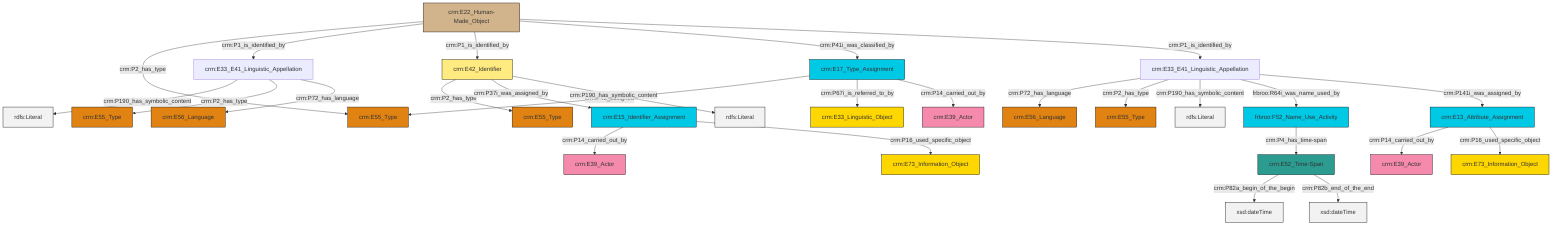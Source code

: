 graph TD
classDef Literal fill:#f2f2f2,stroke:#000000;
classDef CRM_Entity fill:#FFFFFF,stroke:#000000;
classDef Temporal_Entity fill:#00C9E6, stroke:#000000;
classDef Type fill:#E18312, stroke:#000000;
classDef Time-Span fill:#2C9C91, stroke:#000000;
classDef Appellation fill:#FFEB7F, stroke:#000000;
classDef Place fill:#008836, stroke:#000000;
classDef Persistent_Item fill:#B266B2, stroke:#000000;
classDef Conceptual_Object fill:#FFD700, stroke:#000000;
classDef Physical_Thing fill:#D2B48C, stroke:#000000;
classDef Actor fill:#f58aad, stroke:#000000;
classDef PC_Classes fill:#4ce600, stroke:#000000;
classDef Multi fill:#cccccc,stroke:#000000;

2["crm:E33_E41_Linguistic_Appellation"]:::Default -->|crm:P72_has_language| 3["crm:E56_Language"]:::Type
4["crm:E15_Identifier_Assignment"]:::Temporal_Entity -->|crm:P14_carried_out_by| 5["crm:E39_Actor"]:::Actor
6["crm:E17_Type_Assignment"]:::Temporal_Entity -->|crm:P42_assigned| 7["crm:E55_Type"]:::Type
6["crm:E17_Type_Assignment"]:::Temporal_Entity -->|crm:P67i_is_referred_to_by| 8["crm:E33_Linguistic_Object"]:::Conceptual_Object
9["crm:E33_E41_Linguistic_Appellation"]:::Default -->|crm:P190_has_symbolic_content| 10[rdfs:Literal]:::Literal
16["frbroo:F52_Name_Use_Activity"]:::Temporal_Entity -->|crm:P4_has_time-span| 17["crm:E52_Time-Span"]:::Time-Span
11["crm:E13_Attribute_Assignment"]:::Temporal_Entity -->|crm:P14_carried_out_by| 18["crm:E39_Actor"]:::Actor
6["crm:E17_Type_Assignment"]:::Temporal_Entity -->|crm:P14_carried_out_by| 13["crm:E39_Actor"]:::Actor
2["crm:E33_E41_Linguistic_Appellation"]:::Default -->|crm:P2_has_type| 22["crm:E55_Type"]:::Type
2["crm:E33_E41_Linguistic_Appellation"]:::Default -->|crm:P190_has_symbolic_content| 23[rdfs:Literal]:::Literal
11["crm:E13_Attribute_Assignment"]:::Temporal_Entity -->|crm:P16_used_specific_object| 24["crm:E73_Information_Object"]:::Conceptual_Object
9["crm:E33_E41_Linguistic_Appellation"]:::Default -->|crm:P2_has_type| 26["crm:E55_Type"]:::Type
17["crm:E52_Time-Span"]:::Time-Span -->|crm:P82a_begin_of_the_begin| 28[xsd:dateTime]:::Literal
2["crm:E33_E41_Linguistic_Appellation"]:::Default -->|frbroo:R64i_was_name_used_by| 16["frbroo:F52_Name_Use_Activity"]:::Temporal_Entity
19["crm:E22_Human-Made_Object"]:::Physical_Thing -->|crm:P2_has_type| 7["crm:E55_Type"]:::Type
4["crm:E15_Identifier_Assignment"]:::Temporal_Entity -->|crm:P16_used_specific_object| 30["crm:E73_Information_Object"]:::Conceptual_Object
33["crm:E42_Identifier"]:::Appellation -->|crm:P2_has_type| 0["crm:E55_Type"]:::Type
19["crm:E22_Human-Made_Object"]:::Physical_Thing -->|crm:P1_is_identified_by| 9["crm:E33_E41_Linguistic_Appellation"]:::Default
33["crm:E42_Identifier"]:::Appellation -->|crm:P37i_was_assigned_by| 4["crm:E15_Identifier_Assignment"]:::Temporal_Entity
2["crm:E33_E41_Linguistic_Appellation"]:::Default -->|crm:P141i_was_assigned_by| 11["crm:E13_Attribute_Assignment"]:::Temporal_Entity
19["crm:E22_Human-Made_Object"]:::Physical_Thing -->|crm:P1_is_identified_by| 33["crm:E42_Identifier"]:::Appellation
33["crm:E42_Identifier"]:::Appellation -->|crm:P190_has_symbolic_content| 39[rdfs:Literal]:::Literal
19["crm:E22_Human-Made_Object"]:::Physical_Thing -->|crm:P41i_was_classified_by| 6["crm:E17_Type_Assignment"]:::Temporal_Entity
19["crm:E22_Human-Made_Object"]:::Physical_Thing -->|crm:P1_is_identified_by| 2["crm:E33_E41_Linguistic_Appellation"]:::Default
9["crm:E33_E41_Linguistic_Appellation"]:::Default -->|crm:P72_has_language| 43["crm:E56_Language"]:::Type
17["crm:E52_Time-Span"]:::Time-Span -->|crm:P82b_end_of_the_end| 47[xsd:dateTime]:::Literal